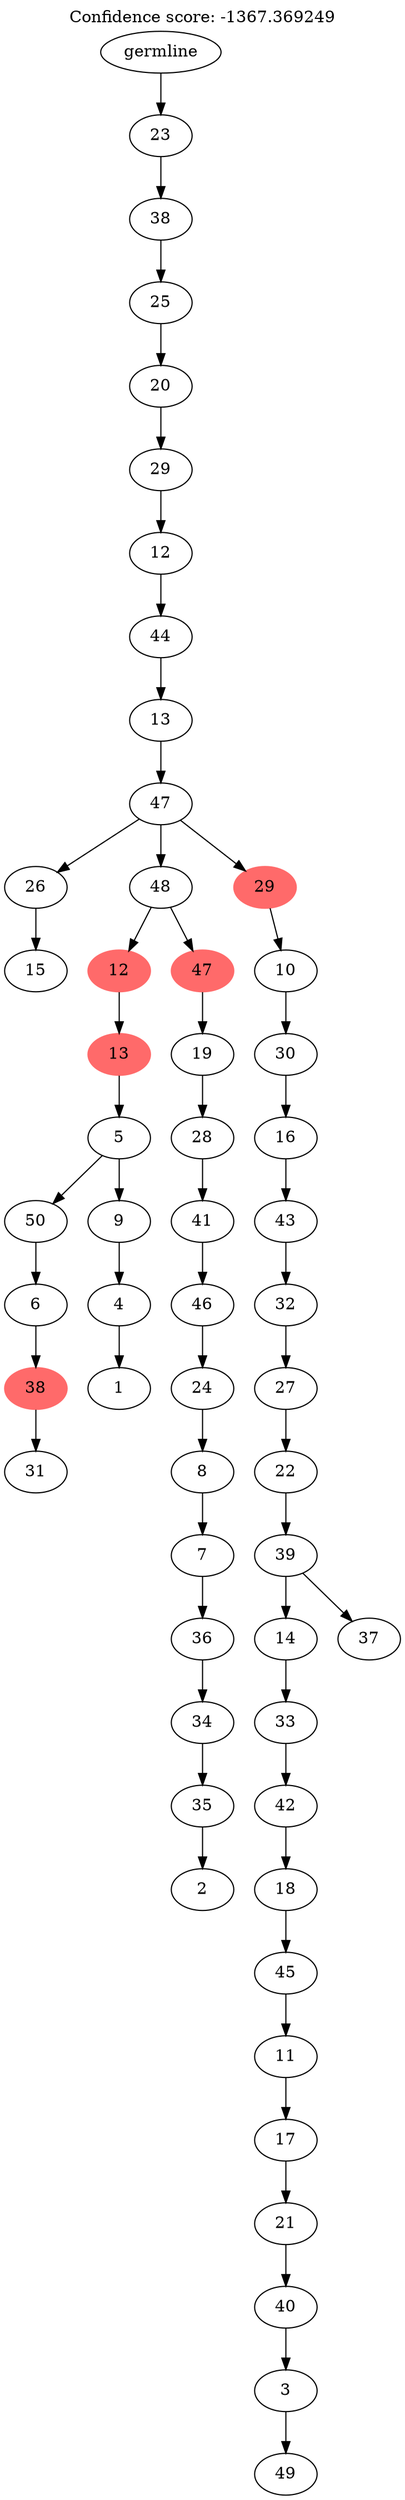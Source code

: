 digraph g {
	"54" -> "55";
	"55" [label="15"];
	"52" -> "53";
	"53" [label="31"];
	"51" -> "52";
	"52" [color=indianred1, style=filled, label="38"];
	"50" -> "51";
	"51" [label="6"];
	"48" -> "49";
	"49" [label="1"];
	"47" -> "48";
	"48" [label="4"];
	"46" -> "47";
	"47" [label="9"];
	"46" -> "50";
	"50" [label="50"];
	"45" -> "46";
	"46" [label="5"];
	"44" -> "45";
	"45" [color=indianred1, style=filled, label="13"];
	"42" -> "43";
	"43" [label="2"];
	"41" -> "42";
	"42" [label="35"];
	"40" -> "41";
	"41" [label="34"];
	"39" -> "40";
	"40" [label="36"];
	"38" -> "39";
	"39" [label="7"];
	"37" -> "38";
	"38" [label="8"];
	"36" -> "37";
	"37" [label="24"];
	"35" -> "36";
	"36" [label="46"];
	"34" -> "35";
	"35" [label="41"];
	"33" -> "34";
	"34" [label="28"];
	"32" -> "33";
	"33" [label="19"];
	"31" -> "32";
	"32" [color=indianred1, style=filled, label="47"];
	"31" -> "44";
	"44" [color=indianred1, style=filled, label="12"];
	"28" -> "29";
	"29" [label="49"];
	"27" -> "28";
	"28" [label="3"];
	"26" -> "27";
	"27" [label="40"];
	"25" -> "26";
	"26" [label="21"];
	"24" -> "25";
	"25" [label="17"];
	"23" -> "24";
	"24" [label="11"];
	"22" -> "23";
	"23" [label="45"];
	"21" -> "22";
	"22" [label="18"];
	"20" -> "21";
	"21" [label="42"];
	"19" -> "20";
	"20" [label="33"];
	"18" -> "19";
	"19" [label="14"];
	"18" -> "30";
	"30" [label="37"];
	"17" -> "18";
	"18" [label="39"];
	"16" -> "17";
	"17" [label="22"];
	"15" -> "16";
	"16" [label="27"];
	"14" -> "15";
	"15" [label="32"];
	"13" -> "14";
	"14" [label="43"];
	"12" -> "13";
	"13" [label="16"];
	"11" -> "12";
	"12" [label="30"];
	"10" -> "11";
	"11" [label="10"];
	"9" -> "10";
	"10" [color=indianred1, style=filled, label="29"];
	"9" -> "31";
	"31" [label="48"];
	"9" -> "54";
	"54" [label="26"];
	"8" -> "9";
	"9" [label="47"];
	"7" -> "8";
	"8" [label="13"];
	"6" -> "7";
	"7" [label="44"];
	"5" -> "6";
	"6" [label="12"];
	"4" -> "5";
	"5" [label="29"];
	"3" -> "4";
	"4" [label="20"];
	"2" -> "3";
	"3" [label="25"];
	"1" -> "2";
	"2" [label="38"];
	"0" -> "1";
	"1" [label="23"];
	"0" [label="germline"];
	labelloc="t";
	label="Confidence score: -1367.369249";
}
